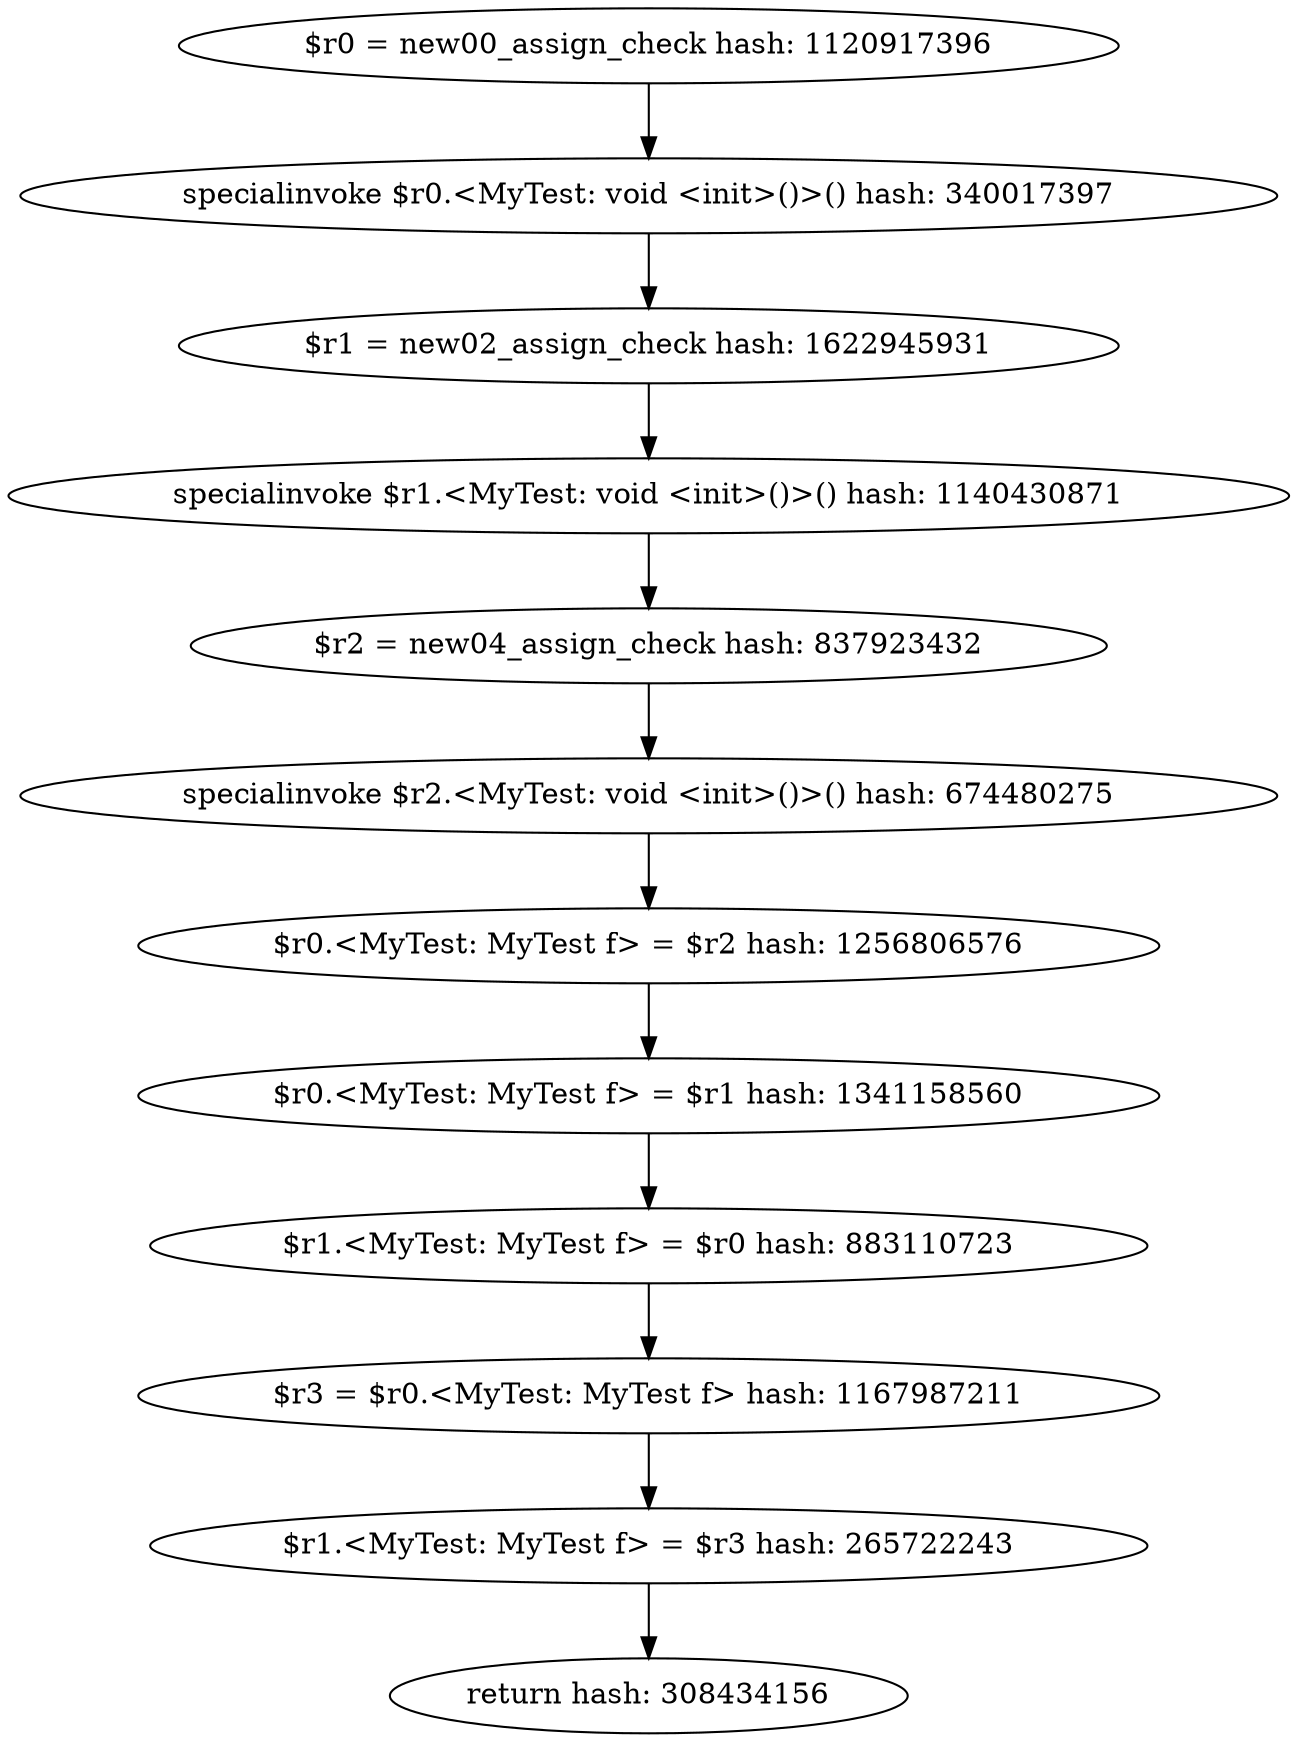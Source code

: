 digraph "./target2-mine/MyTest.assign_check.intra.debug" {
    "$r0 = new00_assign_check hash: 1120917396";
    "specialinvoke $r0.<MyTest: void <init>()>() hash: 340017397";
    "$r1 = new02_assign_check hash: 1622945931";
    "specialinvoke $r1.<MyTest: void <init>()>() hash: 1140430871";
    "$r2 = new04_assign_check hash: 837923432";
    "specialinvoke $r2.<MyTest: void <init>()>() hash: 674480275";
    "$r0.<MyTest: MyTest f> = $r2 hash: 1256806576";
    "$r0.<MyTest: MyTest f> = $r1 hash: 1341158560";
    "$r1.<MyTest: MyTest f> = $r0 hash: 883110723";
    "$r3 = $r0.<MyTest: MyTest f> hash: 1167987211";
    "$r1.<MyTest: MyTest f> = $r3 hash: 265722243";
    "return hash: 308434156";
    "$r0 = new00_assign_check hash: 1120917396"->"specialinvoke $r0.<MyTest: void <init>()>() hash: 340017397";
    "specialinvoke $r0.<MyTest: void <init>()>() hash: 340017397"->"$r1 = new02_assign_check hash: 1622945931";
    "$r1 = new02_assign_check hash: 1622945931"->"specialinvoke $r1.<MyTest: void <init>()>() hash: 1140430871";
    "specialinvoke $r1.<MyTest: void <init>()>() hash: 1140430871"->"$r2 = new04_assign_check hash: 837923432";
    "$r2 = new04_assign_check hash: 837923432"->"specialinvoke $r2.<MyTest: void <init>()>() hash: 674480275";
    "specialinvoke $r2.<MyTest: void <init>()>() hash: 674480275"->"$r0.<MyTest: MyTest f> = $r2 hash: 1256806576";
    "$r0.<MyTest: MyTest f> = $r2 hash: 1256806576"->"$r0.<MyTest: MyTest f> = $r1 hash: 1341158560";
    "$r0.<MyTest: MyTest f> = $r1 hash: 1341158560"->"$r1.<MyTest: MyTest f> = $r0 hash: 883110723";
    "$r1.<MyTest: MyTest f> = $r0 hash: 883110723"->"$r3 = $r0.<MyTest: MyTest f> hash: 1167987211";
    "$r3 = $r0.<MyTest: MyTest f> hash: 1167987211"->"$r1.<MyTest: MyTest f> = $r3 hash: 265722243";
    "$r1.<MyTest: MyTest f> = $r3 hash: 265722243"->"return hash: 308434156";
}
